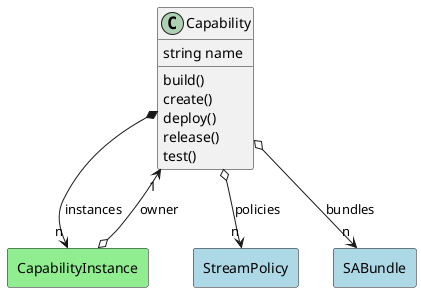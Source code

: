 @startuml

class "Capability" as Model {
 string name

 build()
 create()
 deploy()
 release()
 test()
 
}

rectangle "StreamPolicy" as StreamPolicy #lightblue {
}

Model o--> "n" StreamPolicy : policies


rectangle "SABundle" as SABundle #lightblue {
}

Model o--> "n" SABundle : bundles


rectangle "CapabilityInstance" as CapabilityInstance #lightblue {
}

Model *--> "n" CapabilityInstance : instances




    rectangle "CapabilityInstance" as CapabilityInstance #lightgreen {
    }
    
        CapabilityInstance   o--> "1" Model : "owner"
    

@enduml
